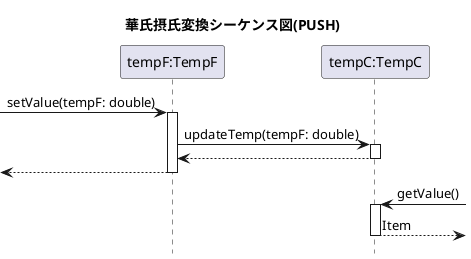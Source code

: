 @startuml
title 華氏摂氏変換シーケンス図(PUSH)
hide footbox
participant "tempF:TempF" as tempF
participant "tempC:TempC" as tempC
[-> tempF : setValue(tempF: double)
activate tempF

tempF -> tempC : updateTemp(tempF: double)
activate tempC

tempC --> tempF
deactivate tempC

tempF -->[
deactivate tempF

tempC <-] : getValue()
activate tempC

tempC -->] : Item
deactivate tempC


@enduml